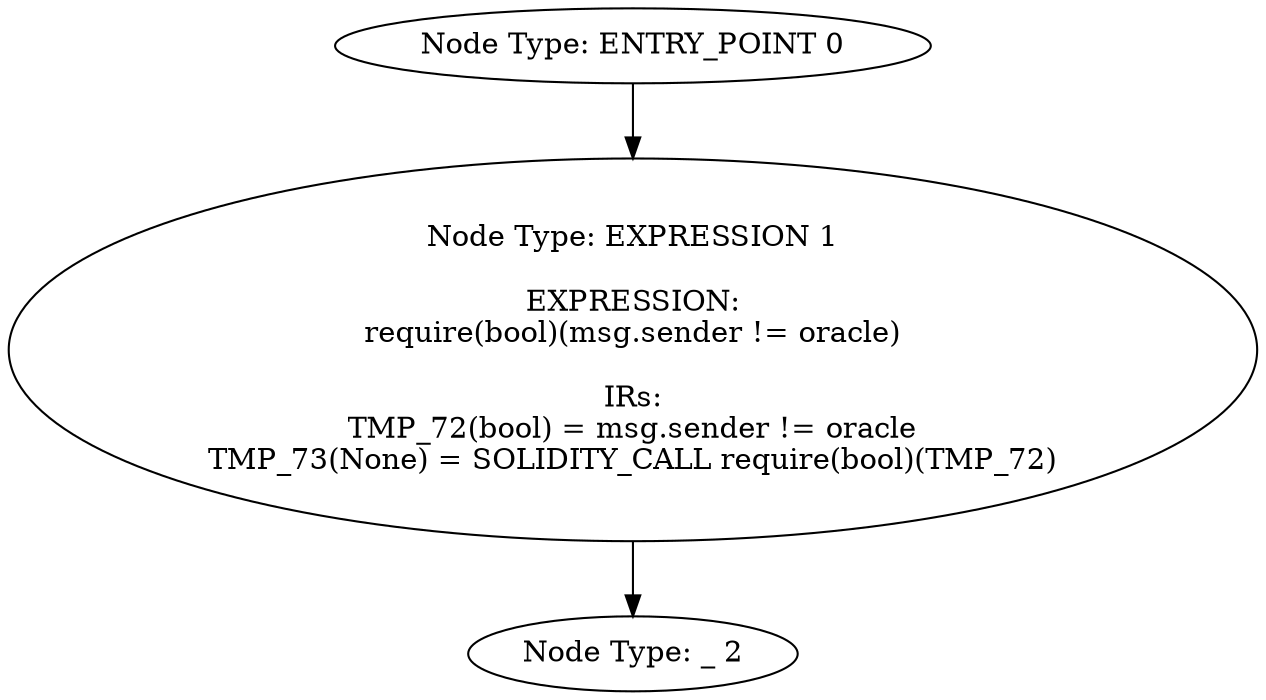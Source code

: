 digraph{
0[label="Node Type: ENTRY_POINT 0
"];
0->1;
1[label="Node Type: EXPRESSION 1

EXPRESSION:
require(bool)(msg.sender != oracle)

IRs:
TMP_72(bool) = msg.sender != oracle
TMP_73(None) = SOLIDITY_CALL require(bool)(TMP_72)"];
1->2;
2[label="Node Type: _ 2
"];
}
